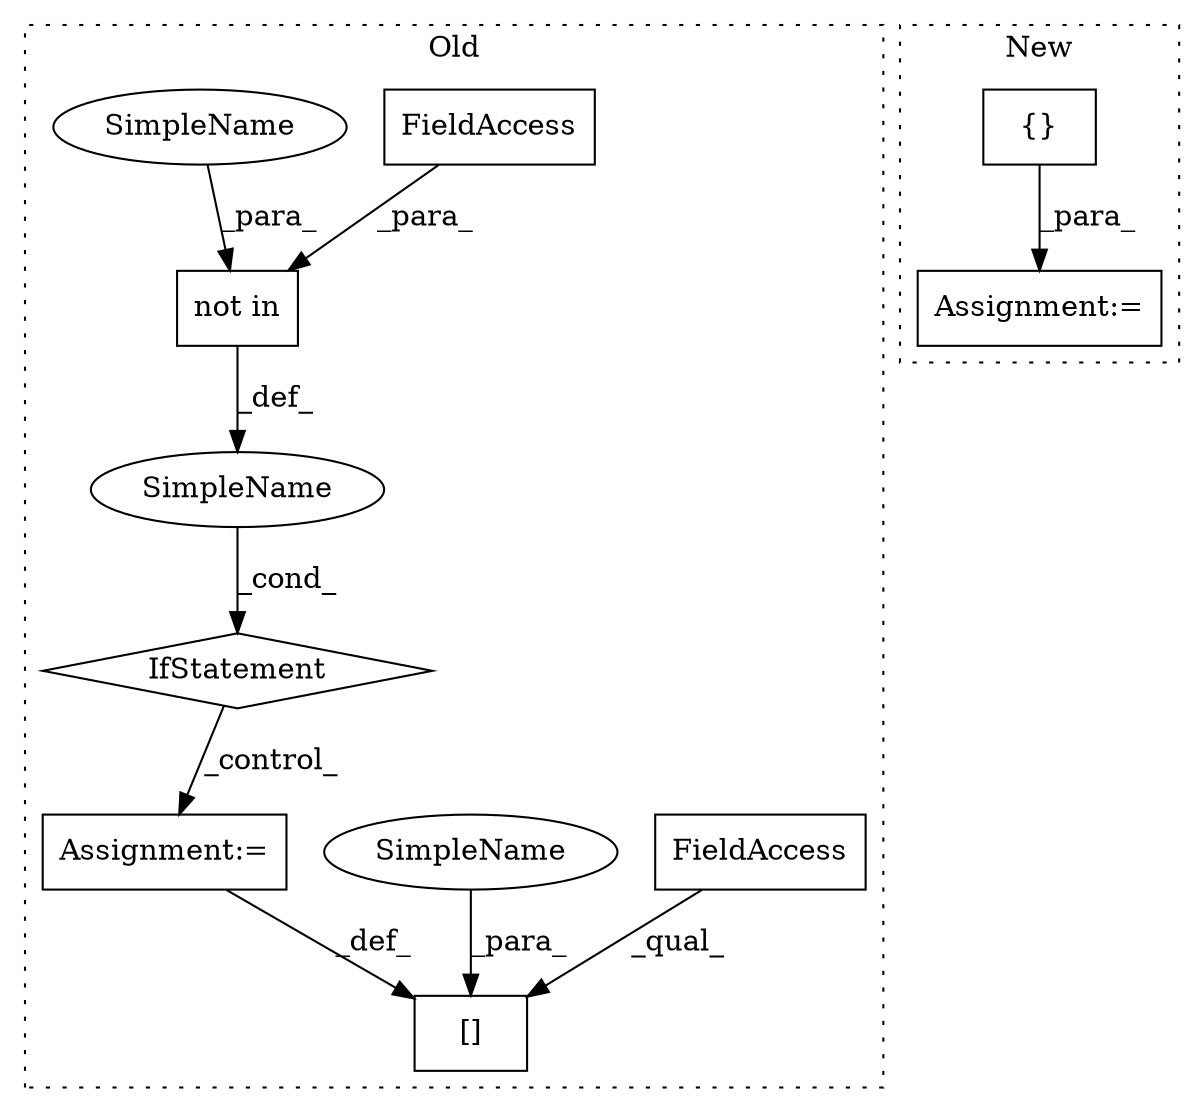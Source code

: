 digraph G {
subgraph cluster0 {
1 [label="not in" a="108" s="7497" l="36" shape="box"];
3 [label="IfStatement" a="25" s="7489,7533" l="8,2" shape="diamond"];
5 [label="Assignment:=" a="7" s="7573" l="1" shape="box"];
6 [label="SimpleName" a="42" s="" l="" shape="ellipse"];
7 [label="[]" a="2" s="7543,7572" l="24,1" shape="box"];
8 [label="FieldAccess" a="22" s="7543" l="23" shape="box"];
9 [label="FieldAccess" a="22" s="7510" l="23" shape="box"];
10 [label="SimpleName" a="42" s="7567" l="5" shape="ellipse"];
11 [label="SimpleName" a="42" s="7497" l="5" shape="ellipse"];
label = "Old";
style="dotted";
}
subgraph cluster1 {
2 [label="{}" a="4" s="7596" l="2" shape="box"];
4 [label="Assignment:=" a="7" s="7796" l="1" shape="box"];
label = "New";
style="dotted";
}
1 -> 6 [label="_def_"];
2 -> 4 [label="_para_"];
3 -> 5 [label="_control_"];
5 -> 7 [label="_def_"];
6 -> 3 [label="_cond_"];
8 -> 7 [label="_qual_"];
9 -> 1 [label="_para_"];
10 -> 7 [label="_para_"];
11 -> 1 [label="_para_"];
}